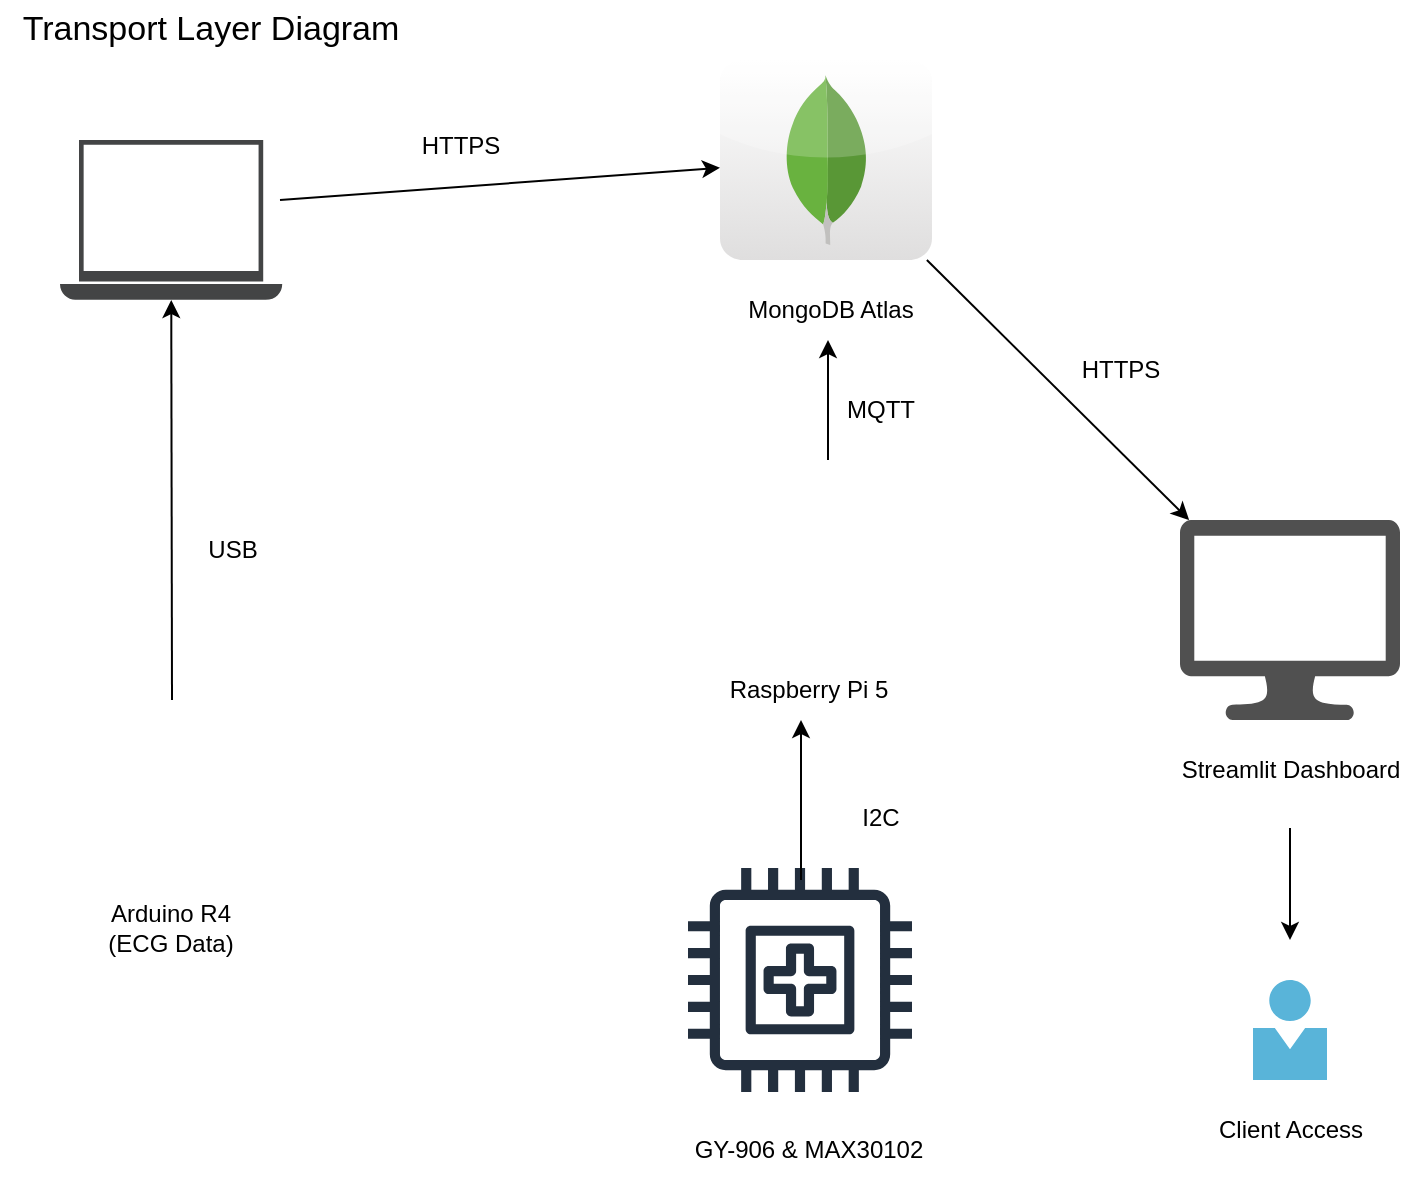 <mxfile version="26.2.2">
  <diagram name="Page-1" id="yz-_0o1dEmszSVwo9wnw">
    <mxGraphModel dx="2060" dy="1146" grid="1" gridSize="10" guides="1" tooltips="1" connect="1" arrows="1" fold="1" page="1" pageScale="1" pageWidth="1169" pageHeight="827" math="0" shadow="0">
      <root>
        <mxCell id="0" />
        <mxCell id="1" parent="0" />
        <mxCell id="yfzaWr1_IXJMrqRKUGf0-1" value="" style="shape=image;html=1;verticalAlign=top;verticalLabelPosition=bottom;labelBackgroundColor=#ffffff;imageAspect=0;aspect=fixed;image=https://cdn1.iconfinder.com/data/icons/bootstrap-vol-3/16/motherboard-128.png" parent="1" vertex="1">
          <mxGeometry x="90" y="364" width="100" height="100" as="geometry" />
        </mxCell>
        <mxCell id="yfzaWr1_IXJMrqRKUGf0-2" value="Arduino R4&lt;div&gt;(ECG Data)&lt;/div&gt;" style="text;html=1;align=center;verticalAlign=middle;resizable=0;points=[];autosize=1;strokeColor=none;fillColor=none;" parent="1" vertex="1">
          <mxGeometry x="100" y="464" width="90" height="40" as="geometry" />
        </mxCell>
        <mxCell id="yfzaWr1_IXJMrqRKUGf0-4" value="" style="shape=image;html=1;verticalAlign=top;verticalLabelPosition=bottom;labelBackgroundColor=#ffffff;imageAspect=0;aspect=fixed;image=https://cdn1.iconfinder.com/data/icons/bootstrap-vol-3/16/motherboard-128.png" parent="1" vertex="1">
          <mxGeometry x="411" y="250" width="100" height="100" as="geometry" />
        </mxCell>
        <mxCell id="yfzaWr1_IXJMrqRKUGf0-5" value="Raspberry Pi 5" style="text;html=1;align=center;verticalAlign=middle;resizable=0;points=[];autosize=1;strokeColor=none;fillColor=none;" parent="1" vertex="1">
          <mxGeometry x="414" y="350" width="100" height="30" as="geometry" />
        </mxCell>
        <mxCell id="yfzaWr1_IXJMrqRKUGf0-6" value="" style="endArrow=classic;html=1;rounded=0;" parent="1" edge="1" target="TEmSRwcLeM4jKB8MVU5H-2">
          <mxGeometry width="50" height="50" relative="1" as="geometry">
            <mxPoint x="146" y="370" as="sourcePoint" />
            <mxPoint x="277" y="340" as="targetPoint" />
          </mxGeometry>
        </mxCell>
        <mxCell id="yfzaWr1_IXJMrqRKUGf0-7" value="USB" style="text;html=1;align=center;verticalAlign=middle;resizable=0;points=[];autosize=1;strokeColor=none;fillColor=none;" parent="1" vertex="1">
          <mxGeometry x="151.11" y="280" width="50" height="30" as="geometry" />
        </mxCell>
        <mxCell id="yfzaWr1_IXJMrqRKUGf0-8" value="" style="dashed=0;outlineConnect=0;html=1;align=center;labelPosition=center;verticalLabelPosition=bottom;verticalAlign=top;shape=mxgraph.webicons.mongodb;gradientColor=#DFDEDE" parent="1" vertex="1">
          <mxGeometry x="420" y="50" width="106" height="100" as="geometry" />
        </mxCell>
        <mxCell id="yfzaWr1_IXJMrqRKUGf0-9" value="" style="endArrow=classic;html=1;rounded=0;" parent="1" edge="1">
          <mxGeometry width="50" height="50" relative="1" as="geometry">
            <mxPoint x="474" y="250" as="sourcePoint" />
            <mxPoint x="474" y="190" as="targetPoint" />
          </mxGeometry>
        </mxCell>
        <mxCell id="yfzaWr1_IXJMrqRKUGf0-10" value="MQTT" style="text;html=1;align=center;verticalAlign=middle;resizable=0;points=[];autosize=1;strokeColor=none;fillColor=none;" parent="1" vertex="1">
          <mxGeometry x="470" y="210" width="60" height="30" as="geometry" />
        </mxCell>
        <mxCell id="yfzaWr1_IXJMrqRKUGf0-11" value="MongoDB Atlas" style="text;html=1;align=center;verticalAlign=middle;resizable=0;points=[];autosize=1;strokeColor=none;fillColor=none;" parent="1" vertex="1">
          <mxGeometry x="420" y="160" width="110" height="30" as="geometry" />
        </mxCell>
        <mxCell id="yfzaWr1_IXJMrqRKUGf0-12" value="&lt;div&gt;&lt;br/&gt;&lt;/div&gt;" style="sketch=0;outlineConnect=0;fontColor=#232F3E;gradientColor=none;strokeColor=#232F3E;fillColor=#ffffff;dashed=0;verticalLabelPosition=bottom;verticalAlign=top;align=center;html=1;fontSize=12;fontStyle=0;aspect=fixed;shape=mxgraph.aws4.resourceIcon;resIcon=mxgraph.aws4.medical_emergency;" parent="1" vertex="1">
          <mxGeometry x="390" y="440" width="140" height="140" as="geometry" />
        </mxCell>
        <mxCell id="yfzaWr1_IXJMrqRKUGf0-13" value="" style="endArrow=classic;html=1;rounded=0;exitX=0.5;exitY=0;exitDx=0;exitDy=0;" parent="1" edge="1">
          <mxGeometry width="50" height="50" relative="1" as="geometry">
            <mxPoint x="460.5" y="460" as="sourcePoint" />
            <mxPoint x="460.5" y="380" as="targetPoint" />
          </mxGeometry>
        </mxCell>
        <mxCell id="yfzaWr1_IXJMrqRKUGf0-14" value="I2C" style="text;html=1;align=center;verticalAlign=middle;resizable=0;points=[];autosize=1;strokeColor=none;fillColor=none;" parent="1" vertex="1">
          <mxGeometry x="480" y="414" width="40" height="30" as="geometry" />
        </mxCell>
        <mxCell id="yfzaWr1_IXJMrqRKUGf0-17" value="GY-906 &amp;amp; MAX30102" style="text;html=1;align=center;verticalAlign=middle;resizable=0;points=[];autosize=1;strokeColor=none;fillColor=none;" parent="1" vertex="1">
          <mxGeometry x="394" y="580" width="140" height="30" as="geometry" />
        </mxCell>
        <mxCell id="yfzaWr1_IXJMrqRKUGf0-18" value="" style="sketch=0;pointerEvents=1;shadow=0;dashed=0;html=1;strokeColor=none;fillColor=#505050;labelPosition=center;verticalLabelPosition=bottom;verticalAlign=top;outlineConnect=0;align=center;shape=mxgraph.office.devices.lcd_monitor;" parent="1" vertex="1">
          <mxGeometry x="650" y="280" width="110" height="100" as="geometry" />
        </mxCell>
        <mxCell id="yfzaWr1_IXJMrqRKUGf0-19" value="" style="image;sketch=0;aspect=fixed;html=1;points=[];align=center;fontSize=12;image=img/lib/mscae/Person.svg;" parent="1" vertex="1">
          <mxGeometry x="686.5" y="510" width="37" height="50" as="geometry" />
        </mxCell>
        <mxCell id="yfzaWr1_IXJMrqRKUGf0-20" value="" style="endArrow=classic;html=1;rounded=0;" parent="1" edge="1" target="yfzaWr1_IXJMrqRKUGf0-18" source="yfzaWr1_IXJMrqRKUGf0-8">
          <mxGeometry width="50" height="50" relative="1" as="geometry">
            <mxPoint x="650" y="155" as="sourcePoint" />
            <mxPoint x="650" y="195" as="targetPoint" />
            <Array as="points" />
          </mxGeometry>
        </mxCell>
        <mxCell id="yfzaWr1_IXJMrqRKUGf0-21" value="" style="endArrow=classic;html=1;rounded=0;" parent="1" edge="1">
          <mxGeometry width="50" height="50" relative="1" as="geometry">
            <mxPoint x="705" y="434" as="sourcePoint" />
            <mxPoint x="705" y="490" as="targetPoint" />
            <Array as="points">
              <mxPoint x="704.5" y="434" />
            </Array>
          </mxGeometry>
        </mxCell>
        <mxCell id="yfzaWr1_IXJMrqRKUGf0-22" value="Streamlit Dashboard" style="text;html=1;align=center;verticalAlign=middle;resizable=0;points=[];autosize=1;strokeColor=none;fillColor=none;" parent="1" vertex="1">
          <mxGeometry x="640" y="390" width="130" height="30" as="geometry" />
        </mxCell>
        <mxCell id="yfzaWr1_IXJMrqRKUGf0-23" value="Client Access" style="text;html=1;align=center;verticalAlign=middle;resizable=0;points=[];autosize=1;strokeColor=none;fillColor=none;" parent="1" vertex="1">
          <mxGeometry x="655" y="570" width="100" height="30" as="geometry" />
        </mxCell>
        <mxCell id="TEmSRwcLeM4jKB8MVU5H-2" value="" style="sketch=0;pointerEvents=1;shadow=0;dashed=0;html=1;strokeColor=none;fillColor=#434445;aspect=fixed;labelPosition=center;verticalLabelPosition=bottom;verticalAlign=top;align=center;outlineConnect=0;shape=mxgraph.vvd.laptop;" vertex="1" parent="1">
          <mxGeometry x="90" y="90" width="111.11" height="80" as="geometry" />
        </mxCell>
        <mxCell id="TEmSRwcLeM4jKB8MVU5H-3" value="" style="endArrow=classic;html=1;rounded=0;exitX=0.99;exitY=0.375;exitDx=0;exitDy=0;exitPerimeter=0;" edge="1" parent="1" source="TEmSRwcLeM4jKB8MVU5H-2" target="yfzaWr1_IXJMrqRKUGf0-8">
          <mxGeometry width="50" height="50" relative="1" as="geometry">
            <mxPoint x="210" y="110" as="sourcePoint" />
            <mxPoint x="410" y="110" as="targetPoint" />
          </mxGeometry>
        </mxCell>
        <mxCell id="TEmSRwcLeM4jKB8MVU5H-4" value="HTTPS" style="text;html=1;align=center;verticalAlign=middle;resizable=0;points=[];autosize=1;strokeColor=none;fillColor=none;" vertex="1" parent="1">
          <mxGeometry x="260" y="78" width="60" height="30" as="geometry" />
        </mxCell>
        <mxCell id="TEmSRwcLeM4jKB8MVU5H-5" value="HTTPS" style="text;html=1;align=center;verticalAlign=middle;resizable=0;points=[];autosize=1;strokeColor=none;fillColor=none;" vertex="1" parent="1">
          <mxGeometry x="590" y="190" width="60" height="30" as="geometry" />
        </mxCell>
        <mxCell id="TEmSRwcLeM4jKB8MVU5H-6" value="&lt;font style=&quot;font-size: 17px;&quot;&gt;Transport Layer Diagram&lt;/font&gt;" style="text;html=1;align=center;verticalAlign=middle;resizable=0;points=[];autosize=1;strokeColor=none;fillColor=none;" vertex="1" parent="1">
          <mxGeometry x="60" y="20" width="210" height="30" as="geometry" />
        </mxCell>
      </root>
    </mxGraphModel>
  </diagram>
</mxfile>
